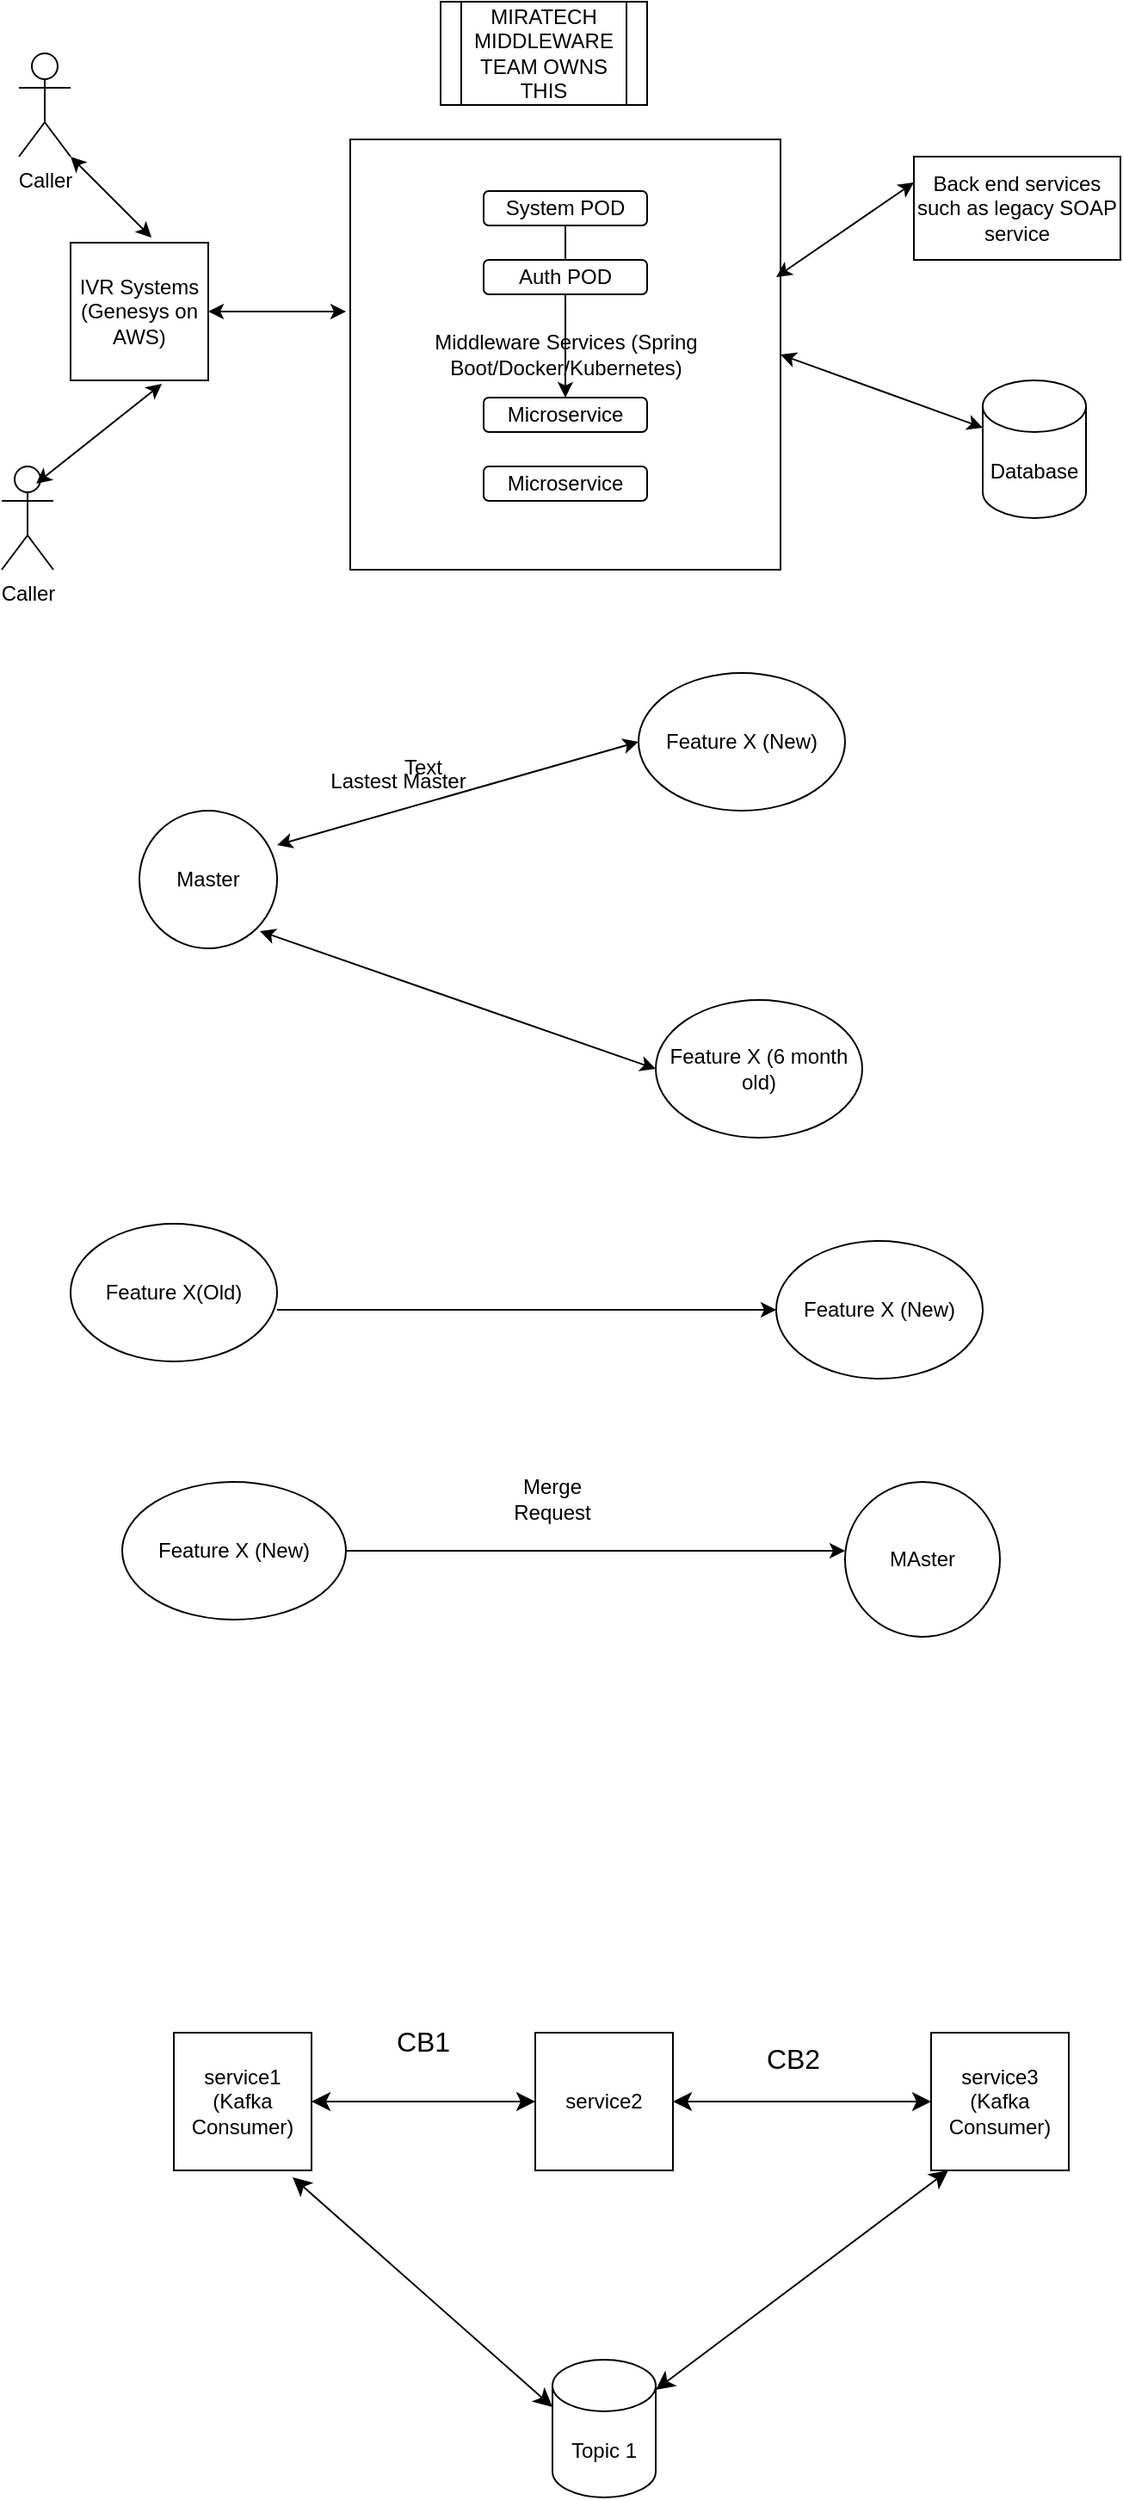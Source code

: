 <mxfile version="24.7.17">
  <diagram name="Page-1" id="l-FEgSQEtb5y5zVLfHLs">
    <mxGraphModel dx="1034" dy="436" grid="1" gridSize="10" guides="1" tooltips="1" connect="1" arrows="1" fold="1" page="1" pageScale="1" pageWidth="850" pageHeight="1100" math="0" shadow="0">
      <root>
        <mxCell id="0" />
        <mxCell id="1" parent="0" />
        <mxCell id="m_QjOIqGxegdPOi5LpQa-1" value="Middleware Services (Spring Boot/Docker/Kubernetes)" style="whiteSpace=wrap;html=1;aspect=fixed;" parent="1" vertex="1">
          <mxGeometry x="262.5" y="100" width="250" height="250" as="geometry" />
        </mxCell>
        <mxCell id="-6_Z-7z1-XLh-xvznc7J-1" value="" style="edgeStyle=orthogonalEdgeStyle;rounded=0;orthogonalLoop=1;jettySize=auto;html=1;" parent="1" source="m_QjOIqGxegdPOi5LpQa-2" target="m_QjOIqGxegdPOi5LpQa-5" edge="1">
          <mxGeometry relative="1" as="geometry" />
        </mxCell>
        <mxCell id="m_QjOIqGxegdPOi5LpQa-2" value="System POD" style="rounded=1;whiteSpace=wrap;html=1;" parent="1" vertex="1">
          <mxGeometry x="340" y="130" width="95" height="20" as="geometry" />
        </mxCell>
        <mxCell id="m_QjOIqGxegdPOi5LpQa-3" value="Microservice" style="rounded=1;whiteSpace=wrap;html=1;" parent="1" vertex="1">
          <mxGeometry x="340" y="290" width="95" height="20" as="geometry" />
        </mxCell>
        <mxCell id="m_QjOIqGxegdPOi5LpQa-4" value="Auth POD" style="rounded=1;whiteSpace=wrap;html=1;" parent="1" vertex="1">
          <mxGeometry x="340" y="170" width="95" height="20" as="geometry" />
        </mxCell>
        <mxCell id="m_QjOIqGxegdPOi5LpQa-5" value="Microservice" style="rounded=1;whiteSpace=wrap;html=1;" parent="1" vertex="1">
          <mxGeometry x="340" y="250" width="95" height="20" as="geometry" />
        </mxCell>
        <mxCell id="m_QjOIqGxegdPOi5LpQa-9" value="Back end services such as legacy SOAP service" style="rounded=0;whiteSpace=wrap;html=1;" parent="1" vertex="1">
          <mxGeometry x="590" y="110" width="120" height="60" as="geometry" />
        </mxCell>
        <mxCell id="m_QjOIqGxegdPOi5LpQa-10" value="Database" style="shape=cylinder3;whiteSpace=wrap;html=1;boundedLbl=1;backgroundOutline=1;size=15;" parent="1" vertex="1">
          <mxGeometry x="630" y="240" width="60" height="80" as="geometry" />
        </mxCell>
        <mxCell id="m_QjOIqGxegdPOi5LpQa-12" value="" style="endArrow=classic;startArrow=classic;html=1;rounded=0;entryX=0;entryY=0.25;entryDx=0;entryDy=0;" parent="1" target="m_QjOIqGxegdPOi5LpQa-9" edge="1">
          <mxGeometry width="50" height="50" relative="1" as="geometry">
            <mxPoint x="510" y="180" as="sourcePoint" />
            <mxPoint x="560" y="130" as="targetPoint" />
          </mxGeometry>
        </mxCell>
        <mxCell id="m_QjOIqGxegdPOi5LpQa-13" value="" style="endArrow=classic;startArrow=classic;html=1;rounded=0;entryX=0;entryY=0;entryDx=0;entryDy=27.5;entryPerimeter=0;exitX=1;exitY=0.5;exitDx=0;exitDy=0;" parent="1" source="m_QjOIqGxegdPOi5LpQa-1" target="m_QjOIqGxegdPOi5LpQa-10" edge="1">
          <mxGeometry width="50" height="50" relative="1" as="geometry">
            <mxPoint x="520" y="190" as="sourcePoint" />
            <mxPoint x="587" y="143" as="targetPoint" />
          </mxGeometry>
        </mxCell>
        <mxCell id="m_QjOIqGxegdPOi5LpQa-14" value="IVR Systems (Genesys on AWS)" style="whiteSpace=wrap;html=1;aspect=fixed;" parent="1" vertex="1">
          <mxGeometry x="100" y="160" width="80" height="80" as="geometry" />
        </mxCell>
        <mxCell id="m_QjOIqGxegdPOi5LpQa-15" value="Caller" style="shape=umlActor;verticalLabelPosition=bottom;verticalAlign=top;html=1;outlineConnect=0;" parent="1" vertex="1">
          <mxGeometry x="70" y="50" width="30" height="60" as="geometry" />
        </mxCell>
        <mxCell id="m_QjOIqGxegdPOi5LpQa-16" value="" style="endArrow=classic;startArrow=classic;html=1;rounded=0;entryX=0.588;entryY=-0.037;entryDx=0;entryDy=0;entryPerimeter=0;exitX=1;exitY=1;exitDx=0;exitDy=0;exitPerimeter=0;" parent="1" source="m_QjOIqGxegdPOi5LpQa-15" target="m_QjOIqGxegdPOi5LpQa-14" edge="1">
          <mxGeometry width="50" height="50" relative="1" as="geometry">
            <mxPoint x="70" y="140" as="sourcePoint" />
            <mxPoint x="140" y="130" as="targetPoint" />
          </mxGeometry>
        </mxCell>
        <mxCell id="m_QjOIqGxegdPOi5LpQa-18" value="Caller" style="shape=umlActor;verticalLabelPosition=bottom;verticalAlign=top;html=1;outlineConnect=0;" parent="1" vertex="1">
          <mxGeometry x="60" y="290" width="30" height="60" as="geometry" />
        </mxCell>
        <mxCell id="m_QjOIqGxegdPOi5LpQa-20" value="" style="endArrow=classic;startArrow=classic;html=1;rounded=0;entryX=0.663;entryY=1.025;entryDx=0;entryDy=0;entryPerimeter=0;" parent="1" target="m_QjOIqGxegdPOi5LpQa-14" edge="1">
          <mxGeometry width="50" height="50" relative="1" as="geometry">
            <mxPoint x="80" y="300" as="sourcePoint" />
            <mxPoint x="127" y="358" as="targetPoint" />
          </mxGeometry>
        </mxCell>
        <mxCell id="m_QjOIqGxegdPOi5LpQa-21" value="" style="endArrow=classic;startArrow=classic;html=1;rounded=0;exitX=1;exitY=0.5;exitDx=0;exitDy=0;" parent="1" source="m_QjOIqGxegdPOi5LpQa-14" edge="1">
          <mxGeometry width="50" height="50" relative="1" as="geometry">
            <mxPoint x="180" y="210" as="sourcePoint" />
            <mxPoint x="260" y="200" as="targetPoint" />
          </mxGeometry>
        </mxCell>
        <mxCell id="m_QjOIqGxegdPOi5LpQa-22" value="MIRATECH MIDDLEWARE TEAM OWNS THIS " style="shape=process;whiteSpace=wrap;html=1;backgroundOutline=1;" parent="1" vertex="1">
          <mxGeometry x="315" y="20" width="120" height="60" as="geometry" />
        </mxCell>
        <mxCell id="IdLzXvw1F-KJdDsCXhrn-1" value="Master" style="ellipse;whiteSpace=wrap;html=1;aspect=fixed;" parent="1" vertex="1">
          <mxGeometry x="140" y="490" width="80" height="80" as="geometry" />
        </mxCell>
        <mxCell id="IdLzXvw1F-KJdDsCXhrn-2" value="Feature X (6 month old)" style="ellipse;whiteSpace=wrap;html=1;" parent="1" vertex="1">
          <mxGeometry x="440" y="600" width="120" height="80" as="geometry" />
        </mxCell>
        <mxCell id="IdLzXvw1F-KJdDsCXhrn-3" value="" style="endArrow=classic;startArrow=classic;html=1;rounded=0;entryX=0;entryY=0.5;entryDx=0;entryDy=0;" parent="1" target="IdLzXvw1F-KJdDsCXhrn-2" edge="1">
          <mxGeometry width="50" height="50" relative="1" as="geometry">
            <mxPoint x="210" y="560" as="sourcePoint" />
            <mxPoint x="260" y="510" as="targetPoint" />
          </mxGeometry>
        </mxCell>
        <mxCell id="IdLzXvw1F-KJdDsCXhrn-4" value="Feature X (New)" style="ellipse;whiteSpace=wrap;html=1;" parent="1" vertex="1">
          <mxGeometry x="430" y="410" width="120" height="80" as="geometry" />
        </mxCell>
        <mxCell id="IdLzXvw1F-KJdDsCXhrn-5" value="" style="endArrow=classic;startArrow=classic;html=1;rounded=0;entryX=0;entryY=0.5;entryDx=0;entryDy=0;" parent="1" target="IdLzXvw1F-KJdDsCXhrn-4" edge="1">
          <mxGeometry width="50" height="50" relative="1" as="geometry">
            <mxPoint x="220" y="510" as="sourcePoint" />
            <mxPoint x="270" y="460" as="targetPoint" />
          </mxGeometry>
        </mxCell>
        <mxCell id="IdLzXvw1F-KJdDsCXhrn-6" value="Feature X(Old)" style="ellipse;whiteSpace=wrap;html=1;" parent="1" vertex="1">
          <mxGeometry x="100" y="730" width="120" height="80" as="geometry" />
        </mxCell>
        <mxCell id="IdLzXvw1F-KJdDsCXhrn-7" value="" style="endArrow=classic;html=1;rounded=0;entryX=0;entryY=0.5;entryDx=0;entryDy=0;" parent="1" target="IdLzXvw1F-KJdDsCXhrn-8" edge="1">
          <mxGeometry width="50" height="50" relative="1" as="geometry">
            <mxPoint x="220" y="780" as="sourcePoint" />
            <mxPoint x="500" y="780" as="targetPoint" />
          </mxGeometry>
        </mxCell>
        <mxCell id="IdLzXvw1F-KJdDsCXhrn-8" value="Feature X (New)" style="ellipse;whiteSpace=wrap;html=1;" parent="1" vertex="1">
          <mxGeometry x="510" y="740" width="120" height="80" as="geometry" />
        </mxCell>
        <mxCell id="IdLzXvw1F-KJdDsCXhrn-9" value="Feature X (New)" style="ellipse;whiteSpace=wrap;html=1;" parent="1" vertex="1">
          <mxGeometry x="130" y="880" width="130" height="80" as="geometry" />
        </mxCell>
        <mxCell id="IdLzXvw1F-KJdDsCXhrn-10" value="" style="endArrow=classic;html=1;rounded=0;exitX=1;exitY=0.5;exitDx=0;exitDy=0;" parent="1" source="IdLzXvw1F-KJdDsCXhrn-9" edge="1">
          <mxGeometry width="50" height="50" relative="1" as="geometry">
            <mxPoint x="270" y="920" as="sourcePoint" />
            <mxPoint x="550" y="920" as="targetPoint" />
          </mxGeometry>
        </mxCell>
        <mxCell id="IdLzXvw1F-KJdDsCXhrn-11" value="MAster" style="ellipse;whiteSpace=wrap;html=1;aspect=fixed;" parent="1" vertex="1">
          <mxGeometry x="550" y="880" width="90" height="90" as="geometry" />
        </mxCell>
        <mxCell id="IdLzXvw1F-KJdDsCXhrn-12" value="Merge Request" style="text;html=1;strokeColor=none;fillColor=none;align=center;verticalAlign=middle;whiteSpace=wrap;rounded=0;" parent="1" vertex="1">
          <mxGeometry x="350" y="875" width="60" height="30" as="geometry" />
        </mxCell>
        <mxCell id="IdLzXvw1F-KJdDsCXhrn-13" value="Text" style="text;html=1;strokeColor=none;fillColor=none;align=center;verticalAlign=middle;whiteSpace=wrap;rounded=0;" parent="1" vertex="1">
          <mxGeometry x="270" y="450" width="70" height="30" as="geometry" />
        </mxCell>
        <mxCell id="IdLzXvw1F-KJdDsCXhrn-14" value="Lastest Master" style="text;html=1;align=center;verticalAlign=middle;resizable=0;points=[];autosize=1;strokeColor=none;fillColor=none;" parent="1" vertex="1">
          <mxGeometry x="240" y="458" width="100" height="30" as="geometry" />
        </mxCell>
        <mxCell id="DcL2gAHavzBiEZGPPz0r-1" value="service1 (Kafka Consumer)" style="whiteSpace=wrap;html=1;aspect=fixed;" vertex="1" parent="1">
          <mxGeometry x="160" y="1200" width="80" height="80" as="geometry" />
        </mxCell>
        <mxCell id="DcL2gAHavzBiEZGPPz0r-2" value="service2" style="whiteSpace=wrap;html=1;aspect=fixed;" vertex="1" parent="1">
          <mxGeometry x="370" y="1200" width="80" height="80" as="geometry" />
        </mxCell>
        <mxCell id="DcL2gAHavzBiEZGPPz0r-3" value="service3 (Kafka Consumer)" style="whiteSpace=wrap;html=1;aspect=fixed;" vertex="1" parent="1">
          <mxGeometry x="600" y="1200" width="80" height="80" as="geometry" />
        </mxCell>
        <mxCell id="DcL2gAHavzBiEZGPPz0r-4" value="" style="endArrow=classic;startArrow=classic;html=1;rounded=0;fontSize=12;startSize=8;endSize=8;curved=1;" edge="1" parent="1">
          <mxGeometry width="50" height="50" relative="1" as="geometry">
            <mxPoint x="240" y="1240" as="sourcePoint" />
            <mxPoint x="370" y="1240" as="targetPoint" />
          </mxGeometry>
        </mxCell>
        <mxCell id="DcL2gAHavzBiEZGPPz0r-5" value="" style="endArrow=classic;startArrow=classic;html=1;rounded=0;fontSize=12;startSize=8;endSize=8;curved=1;exitX=1;exitY=0.5;exitDx=0;exitDy=0;" edge="1" parent="1" source="DcL2gAHavzBiEZGPPz0r-2">
          <mxGeometry width="50" height="50" relative="1" as="geometry">
            <mxPoint x="450" y="1244" as="sourcePoint" />
            <mxPoint x="600" y="1240" as="targetPoint" />
          </mxGeometry>
        </mxCell>
        <mxCell id="DcL2gAHavzBiEZGPPz0r-6" value="CB1" style="text;html=1;align=center;verticalAlign=middle;whiteSpace=wrap;rounded=0;fontSize=16;" vertex="1" parent="1">
          <mxGeometry x="275" y="1190" width="60" height="30" as="geometry" />
        </mxCell>
        <mxCell id="DcL2gAHavzBiEZGPPz0r-7" value="CB2" style="text;html=1;align=center;verticalAlign=middle;whiteSpace=wrap;rounded=0;fontSize=16;" vertex="1" parent="1">
          <mxGeometry x="490" y="1200" width="60" height="30" as="geometry" />
        </mxCell>
        <mxCell id="DcL2gAHavzBiEZGPPz0r-8" value="Topic 1" style="shape=cylinder3;whiteSpace=wrap;html=1;boundedLbl=1;backgroundOutline=1;size=15;" vertex="1" parent="1">
          <mxGeometry x="380" y="1390" width="60" height="80" as="geometry" />
        </mxCell>
        <mxCell id="DcL2gAHavzBiEZGPPz0r-9" value="" style="endArrow=classic;startArrow=classic;html=1;rounded=0;fontSize=12;startSize=8;endSize=8;curved=1;entryX=0;entryY=0;entryDx=0;entryDy=27.5;entryPerimeter=0;exitX=0.863;exitY=1.05;exitDx=0;exitDy=0;exitPerimeter=0;" edge="1" parent="1" source="DcL2gAHavzBiEZGPPz0r-1" target="DcL2gAHavzBiEZGPPz0r-8">
          <mxGeometry width="50" height="50" relative="1" as="geometry">
            <mxPoint x="220" y="1290" as="sourcePoint" />
            <mxPoint x="350" y="1290" as="targetPoint" />
          </mxGeometry>
        </mxCell>
        <mxCell id="DcL2gAHavzBiEZGPPz0r-10" value="" style="endArrow=classic;startArrow=classic;html=1;rounded=0;fontSize=12;startSize=8;endSize=8;curved=1;" edge="1" parent="1" target="DcL2gAHavzBiEZGPPz0r-8">
          <mxGeometry width="50" height="50" relative="1" as="geometry">
            <mxPoint x="610" y="1280" as="sourcePoint" />
            <mxPoint x="770" y="1408" as="targetPoint" />
          </mxGeometry>
        </mxCell>
      </root>
    </mxGraphModel>
  </diagram>
</mxfile>
